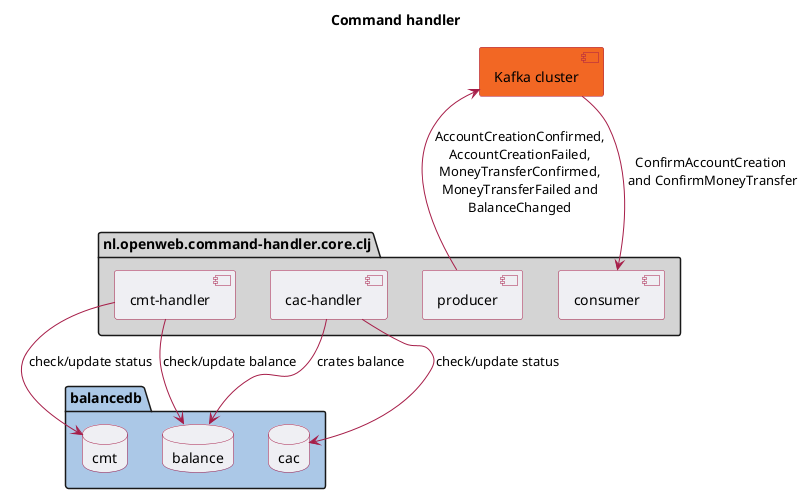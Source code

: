 @startuml
skinparam component {
  BorderColor #A61D48
  ArrowColor #A61D48
}
skinparam package {
  BorderColor #181818
}
skinparam database {
  BorderColor #A61D48
}

title Command handler

package "nl.openweb.command-handler.core.clj" #D4D4D4 {
    component consumer as c #EFEFF3
    component producer as p #EFEFF3
    component "cmt-handler" as mth #EFEFF3
    component "cac-handler" as ach #EFEFF3
}
package balancedb #ABC8E7{
    database balance #EFEFF3
    database cac #EFEFF3
    database cmt #EFEFF3
}
[Kafka cluster] as kc #F26724

mth --> cmt :check/update status
ach --> cac :check/update status
mth --> balance :check/update balance
ach --> balance :crates balance
kc <-- p :AccountCreationConfirmed,\nAccountCreationFailed,\nMoneyTransferConfirmed,\nMoneyTransferFailed and\nBalanceChanged
c <-- kc :ConfirmAccountCreation\n and ConfirmMoneyTransfer

@enduml